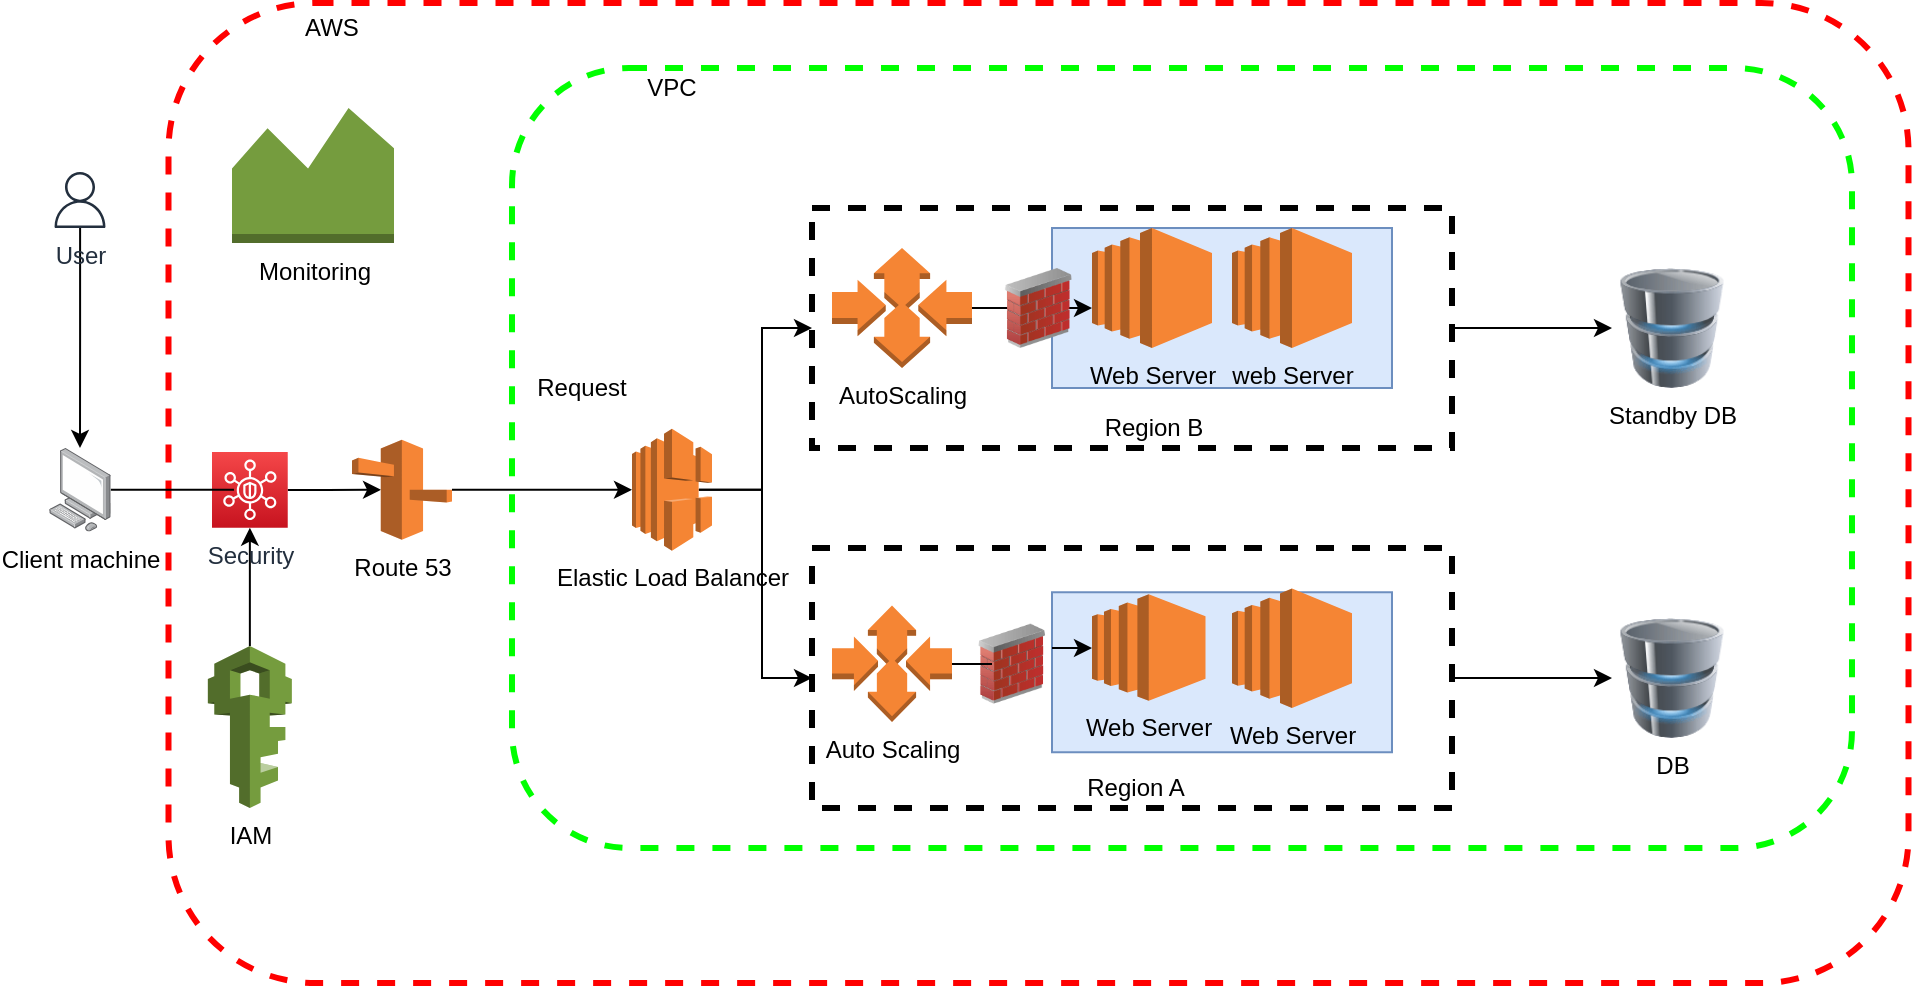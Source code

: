 <mxfile version="14.8.6" type="github">
  <diagram id="hN0aefmyA_We_JmufSh0" name="Page-1">
    <mxGraphModel dx="2007" dy="624" grid="1" gridSize="10" guides="1" tooltips="1" connect="1" arrows="1" fold="1" page="1" pageScale="1" pageWidth="850" pageHeight="1100" math="0" shadow="0">
      <root>
        <mxCell id="0" />
        <mxCell id="1" parent="0" />
        <mxCell id="ZuH68QgtrSdS77XBM9zU-12" value="" style="rounded=1;whiteSpace=wrap;html=1;fillColor=none;dashed=1;strokeColor=#FF0000;strokeWidth=3;" vertex="1" parent="1">
          <mxGeometry x="-91.75" y="27.5" width="870" height="490" as="geometry" />
        </mxCell>
        <mxCell id="ZuH68QgtrSdS77XBM9zU-8" value="IAM" style="outlineConnect=0;dashed=0;verticalLabelPosition=bottom;verticalAlign=top;align=center;html=1;shape=mxgraph.aws3.iam;fillColor=#759C3E;gradientColor=none;" vertex="1" parent="1">
          <mxGeometry x="-72.07" y="349" width="42" height="81" as="geometry" />
        </mxCell>
        <mxCell id="cjmuB6YrTmtaZ9WCXlC1-40" value="" style="rounded=1;whiteSpace=wrap;html=1;dashed=1;strokeWidth=3;fillColor=none;strokeColor=#00FF00;" parent="1" vertex="1">
          <mxGeometry x="80" y="60" width="670" height="390" as="geometry" />
        </mxCell>
        <mxCell id="cjmuB6YrTmtaZ9WCXlC1-7" value="" style="rounded=0;whiteSpace=wrap;html=1;fillColor=none;strokeWidth=3;dashed=1;" parent="1" vertex="1">
          <mxGeometry x="230" y="130" width="320" height="120" as="geometry" />
        </mxCell>
        <mxCell id="cjmuB6YrTmtaZ9WCXlC1-32" style="edgeStyle=orthogonalEdgeStyle;rounded=0;orthogonalLoop=1;jettySize=auto;html=1;" parent="1" source="cjmuB6YrTmtaZ9WCXlC1-8" target="cjmuB6YrTmtaZ9WCXlC1-31" edge="1">
          <mxGeometry relative="1" as="geometry" />
        </mxCell>
        <mxCell id="cjmuB6YrTmtaZ9WCXlC1-8" value="" style="rounded=0;whiteSpace=wrap;html=1;dashed=1;strokeWidth=3;" parent="1" vertex="1">
          <mxGeometry x="230" y="300" width="320" height="130" as="geometry" />
        </mxCell>
        <mxCell id="cjmuB6YrTmtaZ9WCXlC1-26" style="edgeStyle=orthogonalEdgeStyle;rounded=0;orthogonalLoop=1;jettySize=auto;html=1;exitX=0;exitY=0.5;exitDx=0;exitDy=0;entryX=0;entryY=0.5;entryDx=0;entryDy=0;entryPerimeter=0;" parent="1" source="cjmuB6YrTmtaZ9WCXlC1-18" target="cjmuB6YrTmtaZ9WCXlC1-14" edge="1">
          <mxGeometry relative="1" as="geometry" />
        </mxCell>
        <mxCell id="cjmuB6YrTmtaZ9WCXlC1-18" value="" style="rounded=0;whiteSpace=wrap;html=1;fillColor=#dae8fc;strokeColor=#6c8ebf;" parent="1" vertex="1">
          <mxGeometry x="350" y="322.13" width="170" height="80" as="geometry" />
        </mxCell>
        <mxCell id="cjmuB6YrTmtaZ9WCXlC1-17" value="" style="rounded=0;whiteSpace=wrap;html=1;fillColor=#dae8fc;strokeColor=#6c8ebf;" parent="1" vertex="1">
          <mxGeometry x="350" y="140" width="170" height="80" as="geometry" />
        </mxCell>
        <mxCell id="cjmuB6YrTmtaZ9WCXlC1-3" value="" style="edgeStyle=orthogonalEdgeStyle;rounded=0;orthogonalLoop=1;jettySize=auto;html=1;" parent="1" source="cjmuB6YrTmtaZ9WCXlC1-1" target="cjmuB6YrTmtaZ9WCXlC1-2" edge="1">
          <mxGeometry relative="1" as="geometry" />
        </mxCell>
        <mxCell id="cjmuB6YrTmtaZ9WCXlC1-1" value="User" style="outlineConnect=0;fontColor=#232F3E;gradientColor=none;fillColor=#232F3E;strokeColor=none;dashed=0;verticalLabelPosition=bottom;verticalAlign=top;align=center;html=1;fontSize=12;fontStyle=0;aspect=fixed;pointerEvents=1;shape=mxgraph.aws4.user;" parent="1" vertex="1">
          <mxGeometry x="-150" y="112" width="28" height="28" as="geometry" />
        </mxCell>
        <mxCell id="cjmuB6YrTmtaZ9WCXlC1-37" style="edgeStyle=orthogonalEdgeStyle;rounded=0;orthogonalLoop=1;jettySize=auto;html=1;entryX=0.29;entryY=0.5;entryDx=0;entryDy=0;entryPerimeter=0;startArrow=none;" parent="1" source="ZuH68QgtrSdS77XBM9zU-6" target="cjmuB6YrTmtaZ9WCXlC1-36" edge="1">
          <mxGeometry relative="1" as="geometry" />
        </mxCell>
        <mxCell id="cjmuB6YrTmtaZ9WCXlC1-2" value="Client machine" style="points=[];aspect=fixed;html=1;align=center;shadow=0;dashed=0;image;image=img/lib/allied_telesis/computer_and_terminals/Personal_Computer.svg;" parent="1" vertex="1">
          <mxGeometry x="-151.42" y="250" width="30.84" height="41.8" as="geometry" />
        </mxCell>
        <mxCell id="cjmuB6YrTmtaZ9WCXlC1-9" style="edgeStyle=orthogonalEdgeStyle;rounded=0;orthogonalLoop=1;jettySize=auto;html=1;entryX=0;entryY=0.5;entryDx=0;entryDy=0;exitX=0.835;exitY=0.5;exitDx=0;exitDy=0;exitPerimeter=0;" parent="1" target="cjmuB6YrTmtaZ9WCXlC1-7" edge="1" source="cjmuB6YrTmtaZ9WCXlC1-21">
          <mxGeometry relative="1" as="geometry">
            <mxPoint x="210" y="264" as="sourcePoint" />
          </mxGeometry>
        </mxCell>
        <mxCell id="cjmuB6YrTmtaZ9WCXlC1-10" style="edgeStyle=orthogonalEdgeStyle;rounded=0;orthogonalLoop=1;jettySize=auto;html=1;entryX=0;entryY=0.5;entryDx=0;entryDy=0;exitX=0.835;exitY=0.5;exitDx=0;exitDy=0;exitPerimeter=0;" parent="1" target="cjmuB6YrTmtaZ9WCXlC1-8" edge="1" source="cjmuB6YrTmtaZ9WCXlC1-21">
          <mxGeometry relative="1" as="geometry">
            <mxPoint x="210" y="264" as="sourcePoint" />
          </mxGeometry>
        </mxCell>
        <mxCell id="cjmuB6YrTmtaZ9WCXlC1-33" style="edgeStyle=orthogonalEdgeStyle;rounded=0;orthogonalLoop=1;jettySize=auto;html=1;exitX=1;exitY=0.5;exitDx=0;exitDy=0;entryX=0;entryY=0.5;entryDx=0;entryDy=0;" parent="1" source="cjmuB6YrTmtaZ9WCXlC1-7" target="cjmuB6YrTmtaZ9WCXlC1-30" edge="1">
          <mxGeometry relative="1" as="geometry" />
        </mxCell>
        <mxCell id="cjmuB6YrTmtaZ9WCXlC1-25" style="edgeStyle=orthogonalEdgeStyle;rounded=0;orthogonalLoop=1;jettySize=auto;html=1;" parent="1" source="cjmuB6YrTmtaZ9WCXlC1-11" target="cjmuB6YrTmtaZ9WCXlC1-13" edge="1">
          <mxGeometry relative="1" as="geometry">
            <Array as="points">
              <mxPoint x="350" y="180" />
              <mxPoint x="350" y="180" />
            </Array>
          </mxGeometry>
        </mxCell>
        <mxCell id="cjmuB6YrTmtaZ9WCXlC1-11" value="AutoScaling" style="outlineConnect=0;dashed=0;verticalLabelPosition=bottom;verticalAlign=top;align=center;html=1;shape=mxgraph.aws3.auto_scaling;fillColor=#F58534;gradientColor=none;" parent="1" vertex="1">
          <mxGeometry x="240" y="150" width="70" height="60" as="geometry" />
        </mxCell>
        <mxCell id="cjmuB6YrTmtaZ9WCXlC1-12" value="Auto Scaling" style="outlineConnect=0;dashed=0;verticalLabelPosition=bottom;verticalAlign=top;align=center;html=1;shape=mxgraph.aws3.auto_scaling;fillColor=#F58534;gradientColor=none;" parent="1" vertex="1">
          <mxGeometry x="240" y="328.76" width="60" height="58.25" as="geometry" />
        </mxCell>
        <mxCell id="cjmuB6YrTmtaZ9WCXlC1-13" value="Web Server" style="outlineConnect=0;dashed=0;verticalLabelPosition=bottom;verticalAlign=top;align=center;html=1;shape=mxgraph.aws3.ec2;fillColor=#F58534;gradientColor=none;" parent="1" vertex="1">
          <mxGeometry x="370" y="140" width="60" height="60" as="geometry" />
        </mxCell>
        <mxCell id="cjmuB6YrTmtaZ9WCXlC1-14" value="Web Server" style="outlineConnect=0;dashed=0;verticalLabelPosition=bottom;verticalAlign=top;align=center;html=1;shape=mxgraph.aws3.ec2;fillColor=#F58534;gradientColor=none;" parent="1" vertex="1">
          <mxGeometry x="370" y="323.13" width="56.75" height="53.25" as="geometry" />
        </mxCell>
        <mxCell id="cjmuB6YrTmtaZ9WCXlC1-19" value="web Server" style="outlineConnect=0;dashed=0;verticalLabelPosition=bottom;verticalAlign=top;align=center;html=1;shape=mxgraph.aws3.ec2;fillColor=#F58534;gradientColor=none;" parent="1" vertex="1">
          <mxGeometry x="440" y="140" width="60" height="60" as="geometry" />
        </mxCell>
        <mxCell id="cjmuB6YrTmtaZ9WCXlC1-20" value="Web Server" style="outlineConnect=0;dashed=0;verticalLabelPosition=bottom;verticalAlign=top;align=center;html=1;shape=mxgraph.aws3.ec2;fillColor=#F58534;gradientColor=none;" parent="1" vertex="1">
          <mxGeometry x="440" y="320.25" width="60" height="59.75" as="geometry" />
        </mxCell>
        <mxCell id="cjmuB6YrTmtaZ9WCXlC1-21" value="Elastic Load Balancer" style="outlineConnect=0;dashed=0;verticalLabelPosition=bottom;verticalAlign=top;align=center;html=1;shape=mxgraph.aws3.elastic_load_balancing;fillColor=#F58534;gradientColor=none;" parent="1" vertex="1">
          <mxGeometry x="140" y="240.4" width="40" height="61" as="geometry" />
        </mxCell>
        <mxCell id="cjmuB6YrTmtaZ9WCXlC1-28" value="Region A" style="rounded=0;whiteSpace=wrap;html=1;fillColor=none;strokeColor=none;" parent="1" vertex="1">
          <mxGeometry x="341.63" y="410" width="100" height="20" as="geometry" />
        </mxCell>
        <mxCell id="cjmuB6YrTmtaZ9WCXlC1-29" value="Region B" style="text;html=1;strokeColor=none;fillColor=none;align=center;verticalAlign=middle;whiteSpace=wrap;rounded=0;dashed=1;" parent="1" vertex="1">
          <mxGeometry x="371.63" y="230" width="58.37" height="20" as="geometry" />
        </mxCell>
        <mxCell id="cjmuB6YrTmtaZ9WCXlC1-30" value="Standby DB" style="image;html=1;image=img/lib/clip_art/computers/Database_128x128.png;dashed=1;strokeWidth=3;fillColor=none;" parent="1" vertex="1">
          <mxGeometry x="630" y="160" width="60" height="60" as="geometry" />
        </mxCell>
        <mxCell id="cjmuB6YrTmtaZ9WCXlC1-31" value="DB" style="image;html=1;image=img/lib/clip_art/computers/Database_128x128.png;dashed=1;strokeWidth=3;fillColor=none;" parent="1" vertex="1">
          <mxGeometry x="630" y="335" width="60" height="60" as="geometry" />
        </mxCell>
        <mxCell id="cjmuB6YrTmtaZ9WCXlC1-38" style="edgeStyle=orthogonalEdgeStyle;rounded=0;orthogonalLoop=1;jettySize=auto;html=1;" parent="1" source="cjmuB6YrTmtaZ9WCXlC1-36" target="cjmuB6YrTmtaZ9WCXlC1-21" edge="1">
          <mxGeometry relative="1" as="geometry" />
        </mxCell>
        <mxCell id="cjmuB6YrTmtaZ9WCXlC1-36" value="Route 53" style="outlineConnect=0;dashed=0;verticalLabelPosition=bottom;verticalAlign=top;align=center;html=1;shape=mxgraph.aws3.route_53;fillColor=#F58536;gradientColor=none;strokeWidth=3;" parent="1" vertex="1">
          <mxGeometry y="245.9" width="50" height="50" as="geometry" />
        </mxCell>
        <mxCell id="cjmuB6YrTmtaZ9WCXlC1-39" value="Request" style="text;html=1;strokeColor=none;fillColor=none;align=center;verticalAlign=middle;whiteSpace=wrap;rounded=0;dashed=1;" parent="1" vertex="1">
          <mxGeometry x="80" y="210" width="70" height="20" as="geometry" />
        </mxCell>
        <mxCell id="cjmuB6YrTmtaZ9WCXlC1-41" value="VPC" style="text;html=1;strokeColor=none;fillColor=none;align=center;verticalAlign=middle;whiteSpace=wrap;rounded=0;dashed=1;" parent="1" vertex="1">
          <mxGeometry x="120" y="60" width="80" height="20" as="geometry" />
        </mxCell>
        <mxCell id="ZuH68QgtrSdS77XBM9zU-2" value="" style="image;html=1;image=img/lib/clip_art/networking/Firewall_02_128x128.png" vertex="1" parent="1">
          <mxGeometry x="323.25" y="160" width="40" height="40" as="geometry" />
        </mxCell>
        <mxCell id="ZuH68QgtrSdS77XBM9zU-5" style="edgeStyle=orthogonalEdgeStyle;rounded=0;orthogonalLoop=1;jettySize=auto;html=1;" edge="1" parent="1" source="ZuH68QgtrSdS77XBM9zU-3" target="cjmuB6YrTmtaZ9WCXlC1-14">
          <mxGeometry relative="1" as="geometry">
            <Array as="points">
              <mxPoint x="360" y="350" />
              <mxPoint x="360" y="350" />
            </Array>
          </mxGeometry>
        </mxCell>
        <mxCell id="ZuH68QgtrSdS77XBM9zU-3" value="" style="image;html=1;image=img/lib/clip_art/networking/Firewall_02_128x128.png" vertex="1" parent="1">
          <mxGeometry x="310" y="337.88" width="40" height="40" as="geometry" />
        </mxCell>
        <mxCell id="ZuH68QgtrSdS77XBM9zU-4" value="" style="edgeStyle=orthogonalEdgeStyle;rounded=0;orthogonalLoop=1;jettySize=auto;html=1;endArrow=none;" edge="1" parent="1" source="cjmuB6YrTmtaZ9WCXlC1-12" target="ZuH68QgtrSdS77XBM9zU-3">
          <mxGeometry relative="1" as="geometry">
            <mxPoint x="300" y="344.375" as="sourcePoint" />
            <mxPoint x="363.25" y="344.375" as="targetPoint" />
          </mxGeometry>
        </mxCell>
        <mxCell id="ZuH68QgtrSdS77XBM9zU-9" style="edgeStyle=orthogonalEdgeStyle;rounded=0;orthogonalLoop=1;jettySize=auto;html=1;entryX=0.5;entryY=1;entryDx=0;entryDy=0;entryPerimeter=0;" edge="1" parent="1" source="ZuH68QgtrSdS77XBM9zU-8" target="ZuH68QgtrSdS77XBM9zU-6">
          <mxGeometry relative="1" as="geometry" />
        </mxCell>
        <mxCell id="ZuH68QgtrSdS77XBM9zU-6" value="Security" style="points=[[0,0,0],[0.25,0,0],[0.5,0,0],[0.75,0,0],[1,0,0],[0,1,0],[0.25,1,0],[0.5,1,0],[0.75,1,0],[1,1,0],[0,0.25,0],[0,0.5,0],[0,0.75,0],[1,0.25,0],[1,0.5,0],[1,0.75,0]];outlineConnect=0;fontColor=#232F3E;gradientColor=#F54749;gradientDirection=north;fillColor=#C7131F;strokeColor=#ffffff;dashed=0;verticalLabelPosition=bottom;verticalAlign=top;align=center;html=1;fontSize=12;fontStyle=0;aspect=fixed;shape=mxgraph.aws4.resourceIcon;resIcon=mxgraph.aws4.security_hub;" vertex="1" parent="1">
          <mxGeometry x="-70" y="251.97" width="37.87" height="37.87" as="geometry" />
        </mxCell>
        <mxCell id="ZuH68QgtrSdS77XBM9zU-10" value="" style="edgeStyle=orthogonalEdgeStyle;rounded=0;orthogonalLoop=1;jettySize=auto;html=1;entryX=0.29;entryY=0.5;entryDx=0;entryDy=0;entryPerimeter=0;endArrow=none;" edge="1" parent="1" source="cjmuB6YrTmtaZ9WCXlC1-2" target="ZuH68QgtrSdS77XBM9zU-6">
          <mxGeometry relative="1" as="geometry">
            <mxPoint x="-120.58" y="270.9" as="sourcePoint" />
            <mxPoint x="14.5" y="270.9" as="targetPoint" />
          </mxGeometry>
        </mxCell>
        <mxCell id="ZuH68QgtrSdS77XBM9zU-11" value="Monitoring" style="outlineConnect=0;dashed=0;verticalLabelPosition=bottom;verticalAlign=top;align=center;html=1;shape=mxgraph.aws3.monitoring;fillColor=#759C3E;gradientColor=none;" vertex="1" parent="1">
          <mxGeometry x="-60" y="80" width="81" height="67.5" as="geometry" />
        </mxCell>
        <mxCell id="ZuH68QgtrSdS77XBM9zU-13" value="AWS" style="text;html=1;strokeColor=none;fillColor=none;align=center;verticalAlign=middle;whiteSpace=wrap;rounded=0;" vertex="1" parent="1">
          <mxGeometry x="-30.07" y="30" width="40" height="20" as="geometry" />
        </mxCell>
      </root>
    </mxGraphModel>
  </diagram>
</mxfile>

